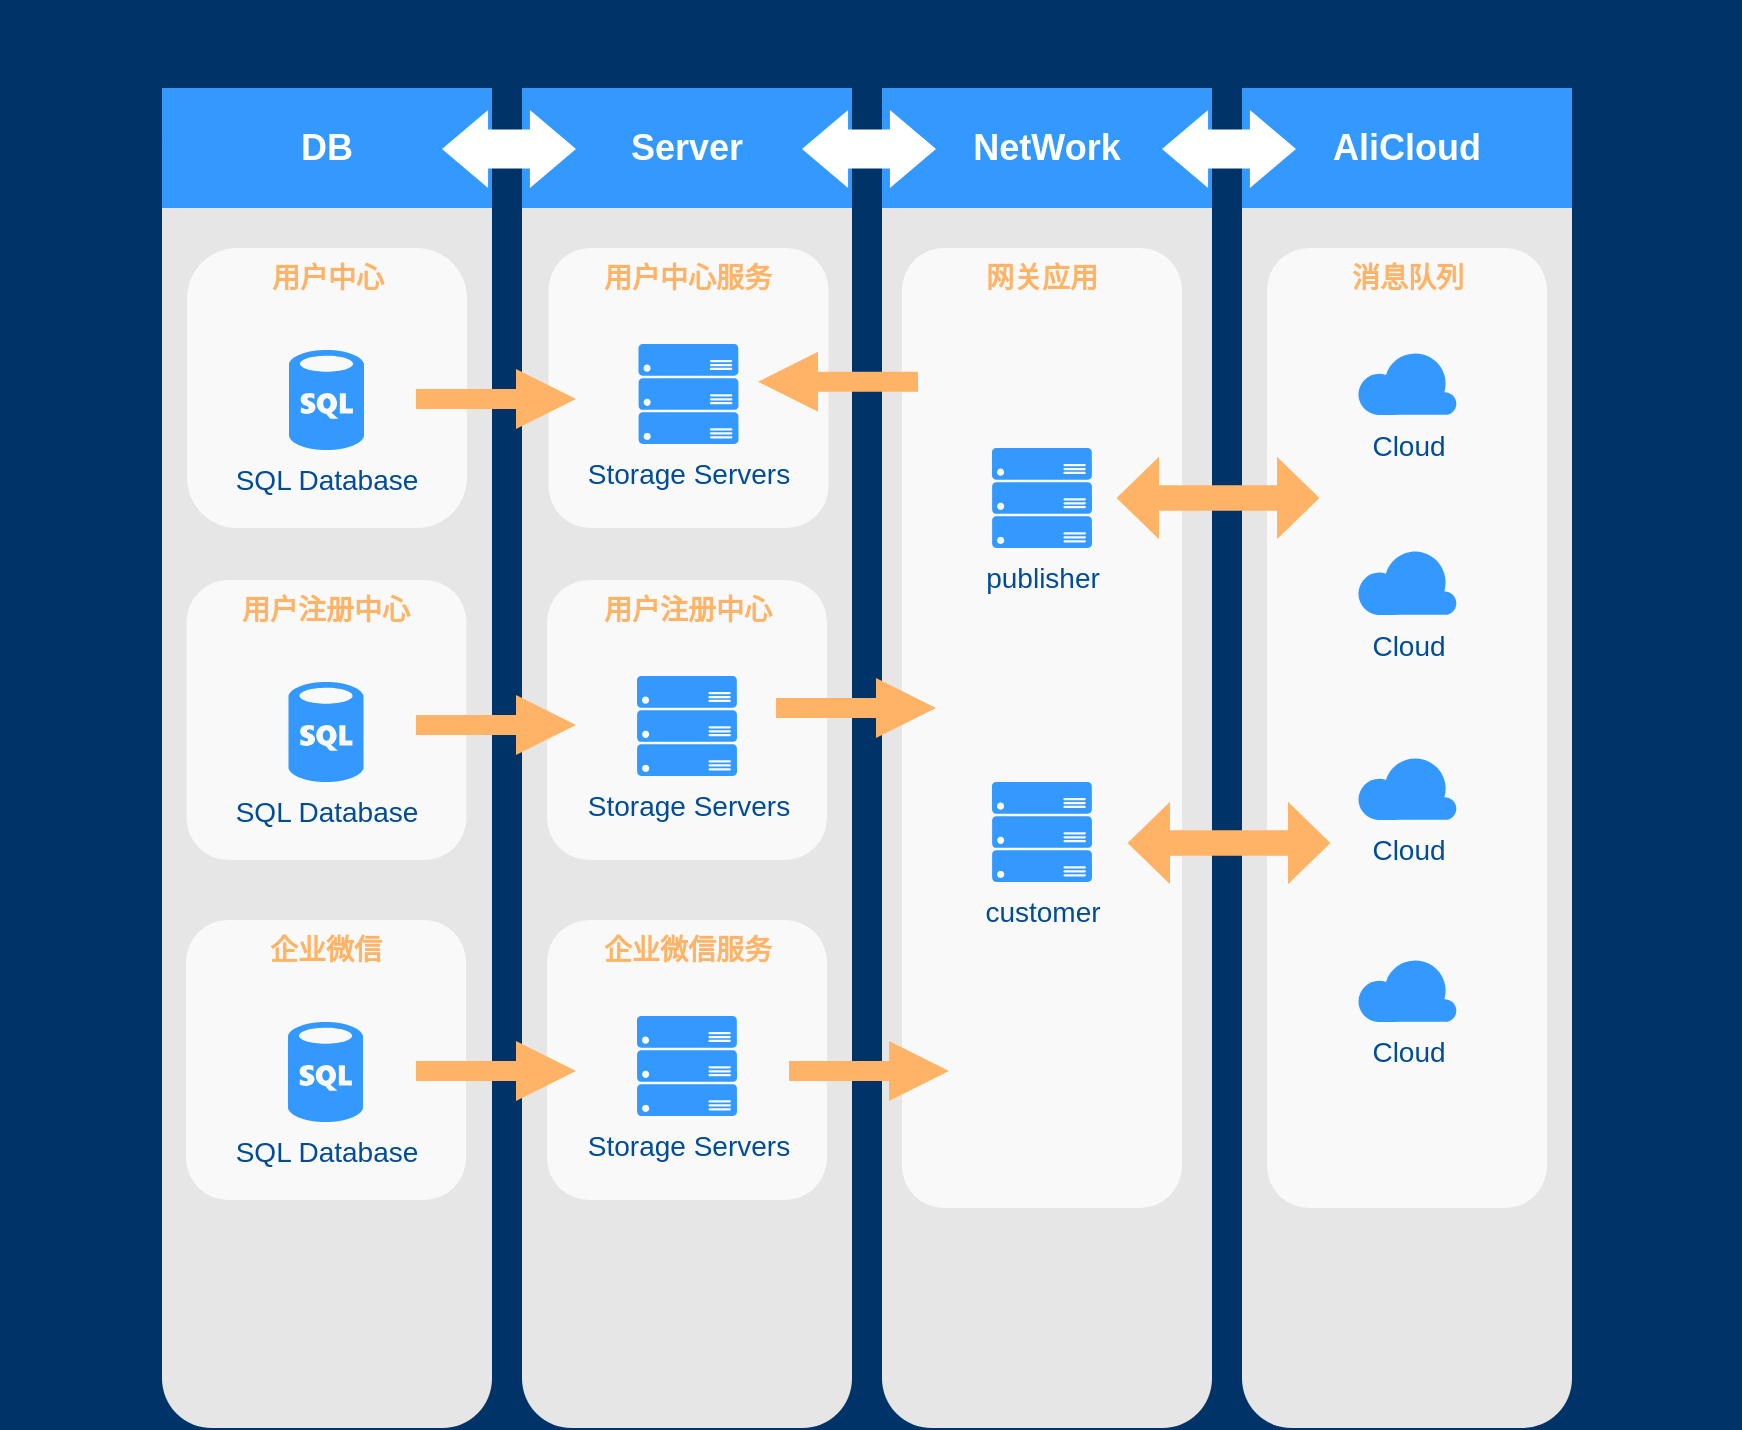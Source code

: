 <mxfile version="13.8.1" type="github">
  <diagram id="6a731a19-8d31-9384-78a2-239565b7b9f0" name="Page-1">
    <mxGraphModel dx="1422" dy="777" grid="1" gridSize="10" guides="1" tooltips="1" connect="1" arrows="1" fold="1" page="1" pageScale="1" pageWidth="1169" pageHeight="827" background="#003469" math="0" shadow="0">
      <root>
        <mxCell id="0" />
        <mxCell id="1" parent="0" />
        <mxCell id="2019" value="" style="rounded=1;whiteSpace=wrap;html=1;dashed=1;strokeColor=none;strokeWidth=2;fillColor=#E6E6E6;fontFamily=Verdana;fontSize=12;fontColor=#00BEF2" parent="1" vertex="1">
          <mxGeometry x="111" y="54" width="165" height="670" as="geometry" />
        </mxCell>
        <mxCell id="2020" value="" style="rounded=1;whiteSpace=wrap;html=1;dashed=1;strokeColor=none;strokeWidth=2;fillColor=#E6E6E6;fontFamily=Verdana;fontSize=12;fontColor=#00BEF2" parent="1" vertex="1">
          <mxGeometry x="291" y="54" width="165" height="670" as="geometry" />
        </mxCell>
        <mxCell id="2021" value="" style="rounded=1;whiteSpace=wrap;html=1;dashed=1;strokeColor=none;strokeWidth=2;fillColor=#E6E6E6;fontFamily=Verdana;fontSize=12;fontColor=#00BEF2" parent="1" vertex="1">
          <mxGeometry x="471" y="54" width="165" height="670" as="geometry" />
        </mxCell>
        <mxCell id="2022" value="" style="rounded=1;whiteSpace=wrap;html=1;dashed=1;strokeColor=none;strokeWidth=2;fillColor=#E6E6E6;fontFamily=Verdana;fontSize=12;fontColor=#00BEF2" parent="1" vertex="1">
          <mxGeometry x="651" y="54" width="165" height="670" as="geometry" />
        </mxCell>
        <mxCell id="2025" value="DB" style="whiteSpace=wrap;html=1;dashed=1;strokeColor=none;strokeWidth=2;fillColor=#3399FF;fontFamily=Helvetica;fontSize=18;fontColor=#FFFFFF;fontStyle=1" parent="1" vertex="1">
          <mxGeometry x="111" y="54" width="165" height="60" as="geometry" />
        </mxCell>
        <mxCell id="2026" value="Server" style="whiteSpace=wrap;html=1;dashed=1;strokeColor=none;strokeWidth=2;fillColor=#3399FF;fontFamily=Helvetica;fontSize=18;fontColor=#FFFFFF;fontStyle=1" parent="1" vertex="1">
          <mxGeometry x="291" y="54" width="165" height="60" as="geometry" />
        </mxCell>
        <mxCell id="2027" value="NetWork" style="whiteSpace=wrap;html=1;dashed=1;strokeColor=none;strokeWidth=2;fillColor=#3399FF;fontFamily=Helvetica;fontSize=18;fontColor=#FFFFFF;fontStyle=1" parent="1" vertex="1">
          <mxGeometry x="471" y="54" width="165" height="60" as="geometry" />
        </mxCell>
        <mxCell id="2028" value="AliCloud" style="whiteSpace=wrap;html=1;dashed=1;strokeColor=none;strokeWidth=2;fillColor=#3399FF;fontFamily=Helvetica;fontSize=18;fontColor=#FFFFFF;fontStyle=1" parent="1" vertex="1">
          <mxGeometry x="651" y="54" width="165" height="60" as="geometry" />
        </mxCell>
        <mxCell id="2031" value="" style="shape=mxgraph.arrows.two_way_arrow_horizontal;html=1;verticalLabelPosition=bottom;verticalAlign=top;strokeWidth=2;strokeColor=none;dashed=1;fillColor=#FFFFFF;fontFamily=Verdana;fontSize=12;fontColor=#00BEF2" parent="1" vertex="1">
          <mxGeometry x="251" y="65" width="67" height="39" as="geometry" />
        </mxCell>
        <mxCell id="2032" value="" style="shape=mxgraph.arrows.two_way_arrow_horizontal;html=1;verticalLabelPosition=bottom;verticalAlign=top;strokeWidth=2;strokeColor=none;dashed=1;fillColor=#FFFFFF;fontFamily=Verdana;fontSize=12;fontColor=#00BEF2" parent="1" vertex="1">
          <mxGeometry x="431" y="65" width="67" height="39" as="geometry" />
        </mxCell>
        <mxCell id="2033" value="" style="shape=mxgraph.arrows.two_way_arrow_horizontal;html=1;verticalLabelPosition=bottom;verticalAlign=top;strokeWidth=2;strokeColor=none;dashed=1;fillColor=#FFFFFF;fontFamily=Verdana;fontSize=12;fontColor=#00BEF2" parent="1" vertex="1">
          <mxGeometry x="611" y="65" width="67" height="39" as="geometry" />
        </mxCell>
        <mxCell id="2048" value="网关应用" style="rounded=1;whiteSpace=wrap;html=1;dashed=1;strokeColor=none;strokeWidth=2;fillColor=#FFFFFF;fontFamily=Helvetica;fontSize=14;fontColor=#FFB366;opacity=75;verticalAlign=top;fontStyle=1" parent="1" vertex="1">
          <mxGeometry x="481" y="134" width="140" height="480" as="geometry" />
        </mxCell>
        <mxCell id="2055" value="用户中心服务" style="rounded=1;whiteSpace=wrap;html=1;dashed=1;strokeColor=none;strokeWidth=2;fillColor=#FFFFFF;fontFamily=Helvetica;fontSize=14;fontColor=#FFB366;opacity=75;verticalAlign=top;fontStyle=1" parent="1" vertex="1">
          <mxGeometry x="304.25" y="134" width="140" height="140" as="geometry" />
        </mxCell>
        <mxCell id="2068" value="消息队列" style="rounded=1;whiteSpace=wrap;html=1;dashed=1;strokeColor=none;strokeWidth=2;fillColor=#FFFFFF;fontFamily=Helvetica;fontSize=14;fontColor=#FFB366;opacity=75;verticalAlign=top;fontStyle=1" parent="1" vertex="1">
          <mxGeometry x="663.5" y="134" width="140" height="480" as="geometry" />
        </mxCell>
        <mxCell id="2069" value="Cloud" style="verticalLabelPosition=bottom;html=1;verticalAlign=top;strokeColor=none;fillColor=#3399FF;shape=mxgraph.azure.cloud;dashed=1;fontSize=14;fontColor=#004C99" parent="1" vertex="1">
          <mxGeometry x="708.5" y="185" width="50" height="32.5" as="geometry" />
        </mxCell>
        <mxCell id="2076" value="" style="arrow;html=1;endArrow=block;endFill=1;strokeColor=none;strokeWidth=4;fontFamily=Helvetica;fontSize=36;fontColor=#FFB366;fillColor=#FFB366;opacity=100" parent="1" edge="1">
          <mxGeometry width="100" height="100" relative="1" as="geometry">
            <mxPoint x="489" y="200.83" as="sourcePoint" />
            <mxPoint x="409" y="200.83" as="targetPoint" />
          </mxGeometry>
        </mxCell>
        <mxCell id="Cw-XtT1dbyPp5xmL2tZ--2086" value="用户中心" style="rounded=1;whiteSpace=wrap;html=1;dashed=1;strokeColor=none;strokeWidth=2;fillColor=#FFFFFF;fontFamily=Helvetica;fontSize=14;fontColor=#FFB366;opacity=75;verticalAlign=top;fontStyle=1;arcSize=18;" vertex="1" parent="1">
          <mxGeometry x="123.5" y="134" width="140" height="140" as="geometry" />
        </mxCell>
        <mxCell id="Cw-XtT1dbyPp5xmL2tZ--2087" value="SQL Database" style="verticalLabelPosition=bottom;html=1;verticalAlign=top;strokeColor=none;fillColor=#3399FF;shape=mxgraph.azure.sql_database;dashed=1;fontFamily=Helvetica;fontSize=14;fontColor=#004C99" vertex="1" parent="1">
          <mxGeometry x="174.5" y="185" width="37.5" height="50" as="geometry" />
        </mxCell>
        <mxCell id="Cw-XtT1dbyPp5xmL2tZ--2093" value="用户注册中心" style="rounded=1;whiteSpace=wrap;html=1;dashed=1;strokeColor=none;strokeWidth=2;fillColor=#FFFFFF;fontFamily=Helvetica;fontSize=14;fontColor=#FFB366;opacity=75;verticalAlign=top;fontStyle=1" vertex="1" parent="1">
          <mxGeometry x="123.25" y="300" width="140" height="140" as="geometry" />
        </mxCell>
        <mxCell id="Cw-XtT1dbyPp5xmL2tZ--2094" value="SQL Database" style="verticalLabelPosition=bottom;html=1;verticalAlign=top;strokeColor=none;fillColor=#3399FF;shape=mxgraph.azure.sql_database;dashed=1;fontFamily=Helvetica;fontSize=14;fontColor=#004C99" vertex="1" parent="1">
          <mxGeometry x="174.25" y="351" width="37.5" height="50" as="geometry" />
        </mxCell>
        <mxCell id="Cw-XtT1dbyPp5xmL2tZ--2095" value="企业微信" style="rounded=1;whiteSpace=wrap;html=1;dashed=1;strokeColor=none;strokeWidth=2;fillColor=#FFFFFF;fontFamily=Helvetica;fontSize=14;fontColor=#FFB366;opacity=75;verticalAlign=top;fontStyle=1" vertex="1" parent="1">
          <mxGeometry x="123" y="470" width="140" height="140" as="geometry" />
        </mxCell>
        <mxCell id="Cw-XtT1dbyPp5xmL2tZ--2096" value="SQL Database" style="verticalLabelPosition=bottom;html=1;verticalAlign=top;strokeColor=none;fillColor=#3399FF;shape=mxgraph.azure.sql_database;dashed=1;fontFamily=Helvetica;fontSize=14;fontColor=#004C99" vertex="1" parent="1">
          <mxGeometry x="174" y="521" width="37.5" height="50" as="geometry" />
        </mxCell>
        <mxCell id="Cw-XtT1dbyPp5xmL2tZ--2104" value="Storage Servers" style="verticalLabelPosition=bottom;html=1;verticalAlign=top;strokeColor=none;fillColor=#3399FF;shape=mxgraph.azure.server_rack;dashed=1;fontFamily=Helvetica;fontSize=14;fontColor=#004C99" vertex="1" parent="1">
          <mxGeometry x="349.25" y="182" width="50" height="50" as="geometry" />
        </mxCell>
        <mxCell id="Cw-XtT1dbyPp5xmL2tZ--2105" value="用户注册中心" style="rounded=1;whiteSpace=wrap;html=1;dashed=1;strokeColor=none;strokeWidth=2;fillColor=#FFFFFF;fontFamily=Helvetica;fontSize=14;fontColor=#FFB366;opacity=75;verticalAlign=top;fontStyle=1" vertex="1" parent="1">
          <mxGeometry x="303.5" y="300" width="140" height="140" as="geometry" />
        </mxCell>
        <mxCell id="Cw-XtT1dbyPp5xmL2tZ--2106" value="Storage Servers" style="verticalLabelPosition=bottom;html=1;verticalAlign=top;strokeColor=none;fillColor=#3399FF;shape=mxgraph.azure.server_rack;dashed=1;fontFamily=Helvetica;fontSize=14;fontColor=#004C99" vertex="1" parent="1">
          <mxGeometry x="348.5" y="348" width="50" height="50" as="geometry" />
        </mxCell>
        <mxCell id="Cw-XtT1dbyPp5xmL2tZ--2107" value="企业微信服务" style="rounded=1;whiteSpace=wrap;html=1;dashed=1;strokeColor=none;strokeWidth=2;fillColor=#FFFFFF;fontFamily=Helvetica;fontSize=14;fontColor=#FFB366;opacity=75;verticalAlign=top;fontStyle=1" vertex="1" parent="1">
          <mxGeometry x="303.5" y="470" width="140" height="140" as="geometry" />
        </mxCell>
        <mxCell id="Cw-XtT1dbyPp5xmL2tZ--2108" value="Storage Servers" style="verticalLabelPosition=bottom;html=1;verticalAlign=top;strokeColor=none;fillColor=#3399FF;shape=mxgraph.azure.server_rack;dashed=1;fontFamily=Helvetica;fontSize=14;fontColor=#004C99" vertex="1" parent="1">
          <mxGeometry x="348.5" y="518" width="50" height="50" as="geometry" />
        </mxCell>
        <mxCell id="Cw-XtT1dbyPp5xmL2tZ--2112" value="" style="arrow;html=1;endArrow=block;endFill=1;strokeColor=none;strokeWidth=4;fontFamily=Helvetica;fontSize=36;fontColor=#FFB366;fillColor=#FFB366;" edge="1" parent="1">
          <mxGeometry width="100" height="100" relative="1" as="geometry">
            <mxPoint x="238" y="545.5" as="sourcePoint" />
            <mxPoint x="318" y="545.5" as="targetPoint" />
          </mxGeometry>
        </mxCell>
        <mxCell id="Cw-XtT1dbyPp5xmL2tZ--2113" value="" style="arrow;html=1;endArrow=block;endFill=1;strokeColor=none;strokeWidth=4;fontFamily=Helvetica;fontSize=36;fontColor=#FFB366;fillColor=#FFB366;" edge="1" parent="1">
          <mxGeometry width="100" height="100" relative="1" as="geometry">
            <mxPoint x="238" y="372.5" as="sourcePoint" />
            <mxPoint x="318" y="372.5" as="targetPoint" />
          </mxGeometry>
        </mxCell>
        <mxCell id="Cw-XtT1dbyPp5xmL2tZ--2114" value="" style="arrow;html=1;endArrow=block;endFill=1;strokeColor=none;strokeWidth=4;fontFamily=Helvetica;fontSize=36;fontColor=#FFB366;fillColor=#FFB366;" edge="1" parent="1">
          <mxGeometry width="100" height="100" relative="1" as="geometry">
            <mxPoint x="238" y="209.5" as="sourcePoint" />
            <mxPoint x="318" y="209.5" as="targetPoint" />
          </mxGeometry>
        </mxCell>
        <mxCell id="Cw-XtT1dbyPp5xmL2tZ--2115" value="" style="arrow;html=1;endArrow=block;endFill=1;strokeColor=none;strokeWidth=4;fontFamily=Helvetica;fontSize=36;fontColor=#FFB366;fillColor=#FFB366;" edge="1" parent="1">
          <mxGeometry width="100" height="100" relative="1" as="geometry">
            <mxPoint x="418" y="364" as="sourcePoint" />
            <mxPoint x="498" y="364" as="targetPoint" />
          </mxGeometry>
        </mxCell>
        <mxCell id="Cw-XtT1dbyPp5xmL2tZ--2116" value="" style="arrow;html=1;endArrow=block;endFill=1;strokeColor=none;strokeWidth=4;fontFamily=Helvetica;fontSize=36;fontColor=#FFB366;fillColor=#FFB366;" edge="1" parent="1">
          <mxGeometry width="100" height="100" relative="1" as="geometry">
            <mxPoint x="424.5" y="545.5" as="sourcePoint" />
            <mxPoint x="504.5" y="545.5" as="targetPoint" />
          </mxGeometry>
        </mxCell>
        <mxCell id="Cw-XtT1dbyPp5xmL2tZ--2117" value="publisher" style="verticalLabelPosition=bottom;html=1;verticalAlign=top;strokeColor=none;fillColor=#3399FF;shape=mxgraph.azure.server_rack;dashed=1;fontFamily=Helvetica;fontSize=14;fontColor=#004C99" vertex="1" parent="1">
          <mxGeometry x="526" y="234" width="50" height="50" as="geometry" />
        </mxCell>
        <mxCell id="Cw-XtT1dbyPp5xmL2tZ--2118" value="customer" style="verticalLabelPosition=bottom;html=1;verticalAlign=top;strokeColor=none;fillColor=#3399FF;shape=mxgraph.azure.server_rack;dashed=1;fontFamily=Helvetica;fontSize=14;fontColor=#004C99" vertex="1" parent="1">
          <mxGeometry x="526" y="401" width="50" height="50" as="geometry" />
        </mxCell>
        <mxCell id="Cw-XtT1dbyPp5xmL2tZ--2119" value="Cloud" style="verticalLabelPosition=bottom;html=1;verticalAlign=top;strokeColor=none;fillColor=#3399FF;shape=mxgraph.azure.cloud;dashed=1;fontSize=14;fontColor=#004C99" vertex="1" parent="1">
          <mxGeometry x="708.5" y="284" width="50" height="33.5" as="geometry" />
        </mxCell>
        <mxCell id="Cw-XtT1dbyPp5xmL2tZ--2120" value="Cloud" style="verticalLabelPosition=bottom;html=1;verticalAlign=top;strokeColor=none;fillColor=#3399FF;shape=mxgraph.azure.cloud;dashed=1;fontSize=14;fontColor=#004C99" vertex="1" parent="1">
          <mxGeometry x="708.5" y="387.5" width="50" height="32.5" as="geometry" />
        </mxCell>
        <mxCell id="Cw-XtT1dbyPp5xmL2tZ--2121" value="Cloud" style="verticalLabelPosition=bottom;html=1;verticalAlign=top;strokeColor=none;fillColor=#3399FF;shape=mxgraph.azure.cloud;dashed=1;fontSize=14;fontColor=#004C99" vertex="1" parent="1">
          <mxGeometry x="708.5" y="488.5" width="50" height="32.5" as="geometry" />
        </mxCell>
        <mxCell id="Cw-XtT1dbyPp5xmL2tZ--2127" value="" style="shape=doubleArrow;whiteSpace=wrap;html=1;strokeColor=#FFB366;fillColor=#FFB366;" vertex="1" parent="1">
          <mxGeometry x="589" y="239.5" width="100" height="39" as="geometry" />
        </mxCell>
        <mxCell id="Cw-XtT1dbyPp5xmL2tZ--2128" value="" style="shape=doubleArrow;whiteSpace=wrap;html=1;strokeColor=#FFB366;fillColor=#FFB366;" vertex="1" parent="1">
          <mxGeometry x="594.5" y="412" width="100" height="39" as="geometry" />
        </mxCell>
        <mxCell id="Cw-XtT1dbyPp5xmL2tZ--2139" value="&amp;nbsp;" style="text;html=1;strokeColor=none;fillColor=none;align=center;verticalAlign=middle;whiteSpace=wrap;rounded=0;" vertex="1" parent="1">
          <mxGeometry x="30" y="10" width="870" height="20" as="geometry" />
        </mxCell>
      </root>
    </mxGraphModel>
  </diagram>
</mxfile>
